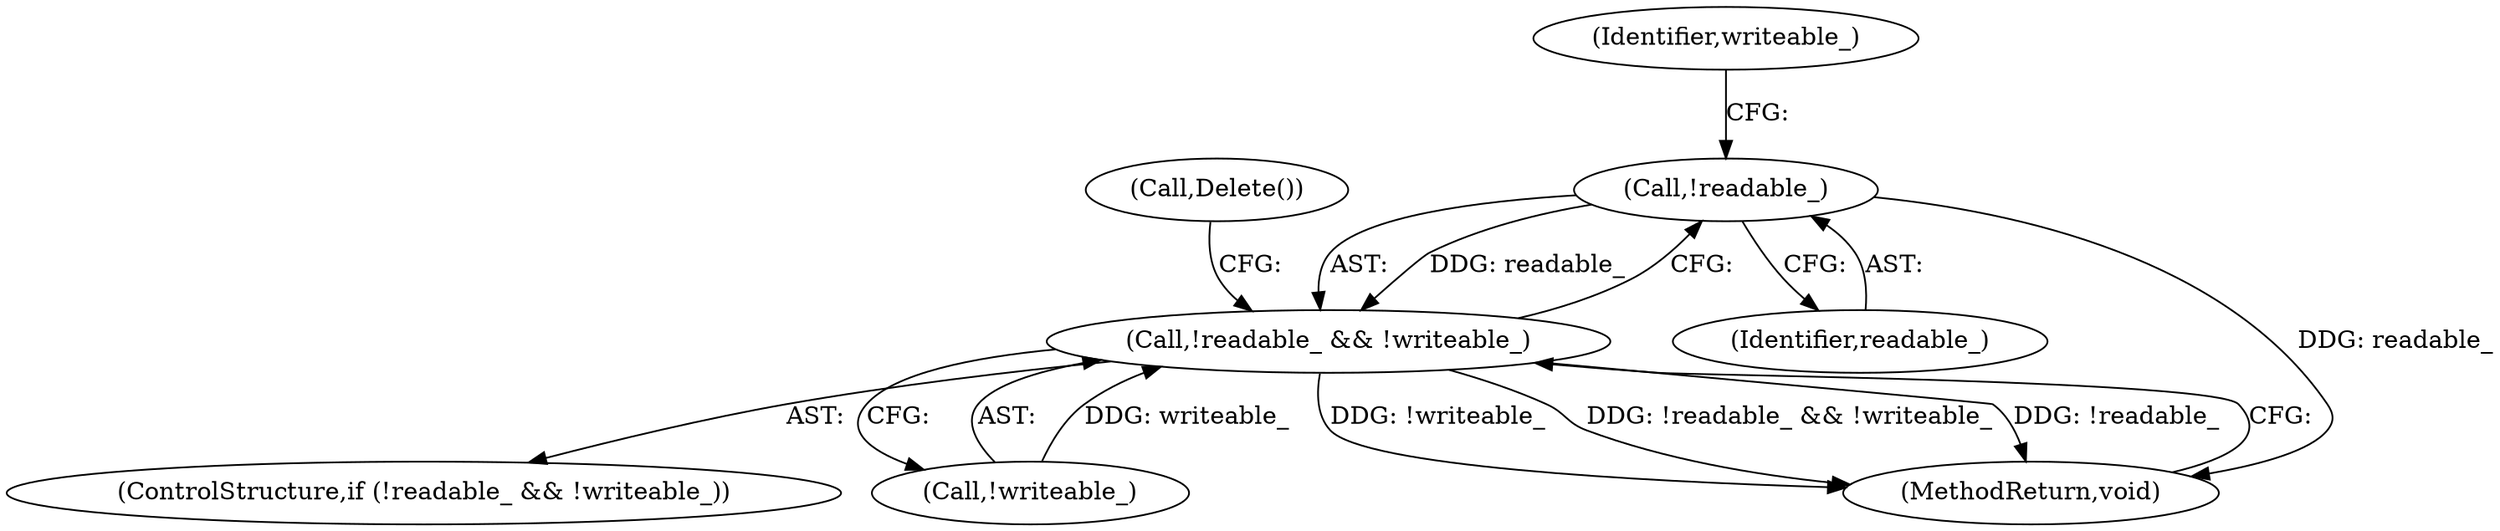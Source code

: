 digraph "0_Chrome_350f7d4b2c76950c8e7271284de84a9756b796e1_7@API" {
"1000115" [label="(Call,!readable_)"];
"1000114" [label="(Call,!readable_ && !writeable_)"];
"1000113" [label="(ControlStructure,if (!readable_ && !writeable_))"];
"1000116" [label="(Identifier,readable_)"];
"1000117" [label="(Call,!writeable_)"];
"1000115" [label="(Call,!readable_)"];
"1000114" [label="(Call,!readable_ && !writeable_)"];
"1000121" [label="(MethodReturn,void)"];
"1000120" [label="(Call,Delete())"];
"1000118" [label="(Identifier,writeable_)"];
"1000115" -> "1000114"  [label="AST: "];
"1000115" -> "1000116"  [label="CFG: "];
"1000116" -> "1000115"  [label="AST: "];
"1000118" -> "1000115"  [label="CFG: "];
"1000114" -> "1000115"  [label="CFG: "];
"1000115" -> "1000121"  [label="DDG: readable_"];
"1000115" -> "1000114"  [label="DDG: readable_"];
"1000114" -> "1000113"  [label="AST: "];
"1000114" -> "1000117"  [label="CFG: "];
"1000117" -> "1000114"  [label="AST: "];
"1000120" -> "1000114"  [label="CFG: "];
"1000121" -> "1000114"  [label="CFG: "];
"1000114" -> "1000121"  [label="DDG: !writeable_"];
"1000114" -> "1000121"  [label="DDG: !readable_ && !writeable_"];
"1000114" -> "1000121"  [label="DDG: !readable_"];
"1000117" -> "1000114"  [label="DDG: writeable_"];
}

